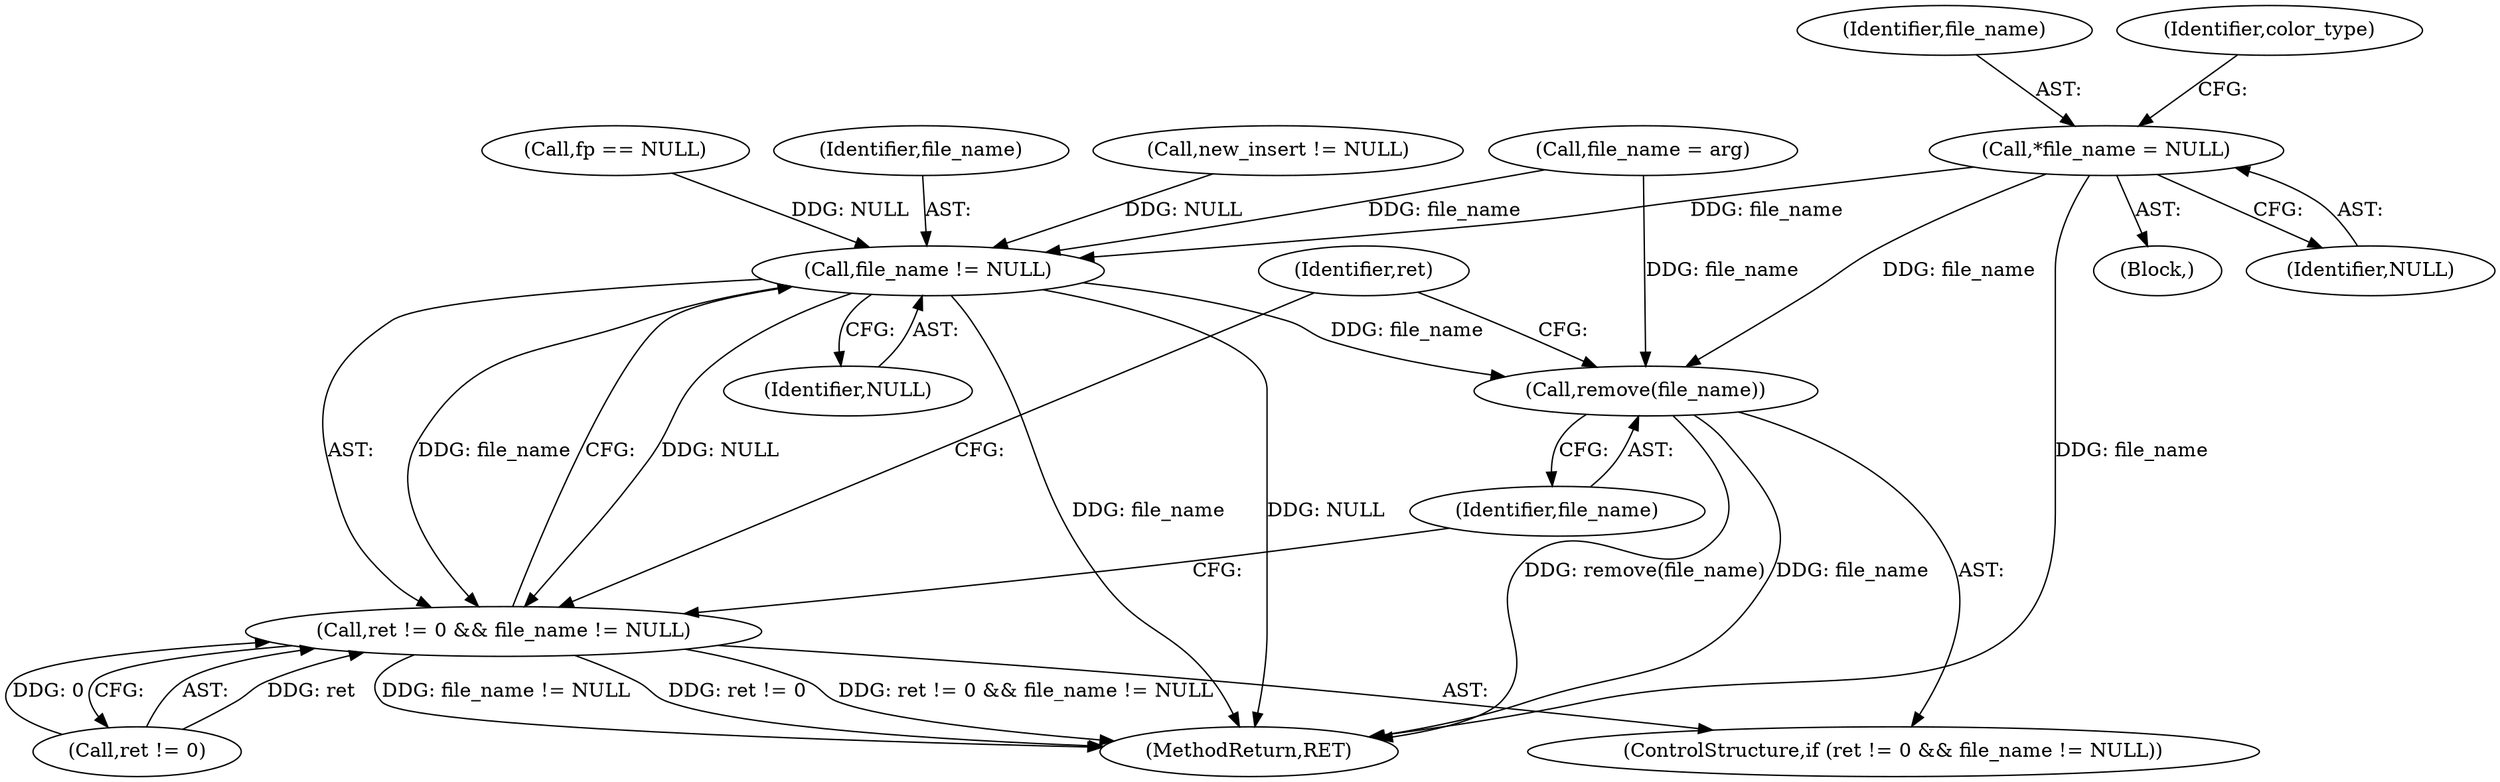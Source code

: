 digraph "0_Android_9d4853418ab2f754c2b63e091c29c5529b8b86ca_18@pointer" {
"1000118" [label="(Call,*file_name = NULL)"];
"1000619" [label="(Call,file_name != NULL)"];
"1000615" [label="(Call,ret != 0 && file_name != NULL)"];
"1000622" [label="(Call,remove(file_name))"];
"1000615" [label="(Call,ret != 0 && file_name != NULL)"];
"1000626" [label="(MethodReturn,RET)"];
"1000490" [label="(Call,file_name = arg)"];
"1000614" [label="(ControlStructure,if (ret != 0 && file_name != NULL))"];
"1000620" [label="(Identifier,file_name)"];
"1000112" [label="(Block,)"];
"1000118" [label="(Call,*file_name = NULL)"];
"1000623" [label="(Identifier,file_name)"];
"1000625" [label="(Identifier,ret)"];
"1000120" [label="(Identifier,NULL)"];
"1000255" [label="(Call,new_insert != NULL)"];
"1000621" [label="(Identifier,NULL)"];
"1000119" [label="(Identifier,file_name)"];
"1000616" [label="(Call,ret != 0)"];
"1000622" [label="(Call,remove(file_name))"];
"1000619" [label="(Call,file_name != NULL)"];
"1000478" [label="(Call,fp == NULL)"];
"1000123" [label="(Identifier,color_type)"];
"1000118" -> "1000112"  [label="AST: "];
"1000118" -> "1000120"  [label="CFG: "];
"1000119" -> "1000118"  [label="AST: "];
"1000120" -> "1000118"  [label="AST: "];
"1000123" -> "1000118"  [label="CFG: "];
"1000118" -> "1000626"  [label="DDG: file_name"];
"1000118" -> "1000619"  [label="DDG: file_name"];
"1000118" -> "1000622"  [label="DDG: file_name"];
"1000619" -> "1000615"  [label="AST: "];
"1000619" -> "1000621"  [label="CFG: "];
"1000620" -> "1000619"  [label="AST: "];
"1000621" -> "1000619"  [label="AST: "];
"1000615" -> "1000619"  [label="CFG: "];
"1000619" -> "1000626"  [label="DDG: NULL"];
"1000619" -> "1000626"  [label="DDG: file_name"];
"1000619" -> "1000615"  [label="DDG: file_name"];
"1000619" -> "1000615"  [label="DDG: NULL"];
"1000490" -> "1000619"  [label="DDG: file_name"];
"1000478" -> "1000619"  [label="DDG: NULL"];
"1000255" -> "1000619"  [label="DDG: NULL"];
"1000619" -> "1000622"  [label="DDG: file_name"];
"1000615" -> "1000614"  [label="AST: "];
"1000615" -> "1000616"  [label="CFG: "];
"1000616" -> "1000615"  [label="AST: "];
"1000623" -> "1000615"  [label="CFG: "];
"1000625" -> "1000615"  [label="CFG: "];
"1000615" -> "1000626"  [label="DDG: ret != 0"];
"1000615" -> "1000626"  [label="DDG: ret != 0 && file_name != NULL"];
"1000615" -> "1000626"  [label="DDG: file_name != NULL"];
"1000616" -> "1000615"  [label="DDG: ret"];
"1000616" -> "1000615"  [label="DDG: 0"];
"1000622" -> "1000614"  [label="AST: "];
"1000622" -> "1000623"  [label="CFG: "];
"1000623" -> "1000622"  [label="AST: "];
"1000625" -> "1000622"  [label="CFG: "];
"1000622" -> "1000626"  [label="DDG: remove(file_name)"];
"1000622" -> "1000626"  [label="DDG: file_name"];
"1000490" -> "1000622"  [label="DDG: file_name"];
}
